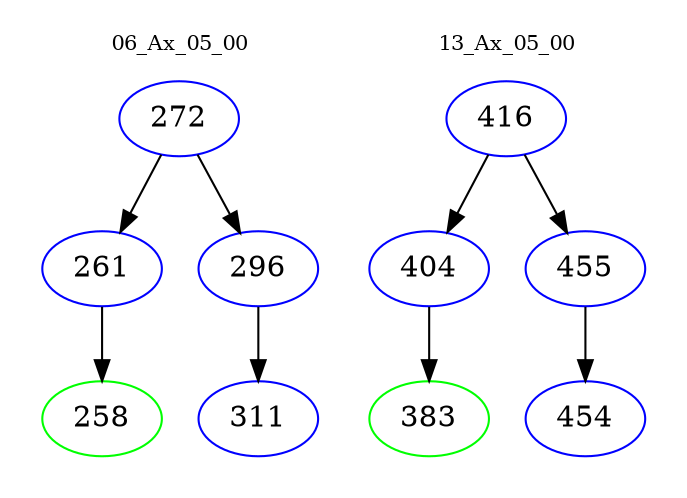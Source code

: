 digraph{
subgraph cluster_0 {
color = white
label = "06_Ax_05_00";
fontsize=10;
T0_272 [label="272", color="blue"]
T0_272 -> T0_261 [color="black"]
T0_261 [label="261", color="blue"]
T0_261 -> T0_258 [color="black"]
T0_258 [label="258", color="green"]
T0_272 -> T0_296 [color="black"]
T0_296 [label="296", color="blue"]
T0_296 -> T0_311 [color="black"]
T0_311 [label="311", color="blue"]
}
subgraph cluster_1 {
color = white
label = "13_Ax_05_00";
fontsize=10;
T1_416 [label="416", color="blue"]
T1_416 -> T1_404 [color="black"]
T1_404 [label="404", color="blue"]
T1_404 -> T1_383 [color="black"]
T1_383 [label="383", color="green"]
T1_416 -> T1_455 [color="black"]
T1_455 [label="455", color="blue"]
T1_455 -> T1_454 [color="black"]
T1_454 [label="454", color="blue"]
}
}
